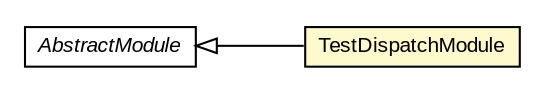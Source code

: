 #!/usr/local/bin/dot
#
# Class diagram 
# Generated by UMLGraph version R5_6-24-gf6e263 (http://www.umlgraph.org/)
#

digraph G {
	edge [fontname="arial",fontsize=10,labelfontname="arial",labelfontsize=10];
	node [fontname="arial",fontsize=10,shape=plaintext];
	nodesep=0.25;
	ranksep=0.5;
	rankdir=LR;
	// com.gwtplatform.tester.TestDispatchModule
	c511390 [label=<<table title="com.gwtplatform.tester.TestDispatchModule" border="0" cellborder="1" cellspacing="0" cellpadding="2" port="p" bgcolor="lemonChiffon" href="./TestDispatchModule.html">
		<tr><td><table border="0" cellspacing="0" cellpadding="1">
<tr><td align="center" balign="center"> TestDispatchModule </td></tr>
		</table></td></tr>
		</table>>, URL="./TestDispatchModule.html", fontname="arial", fontcolor="black", fontsize=10.0];
	//com.gwtplatform.tester.TestDispatchModule extends com.google.inject.AbstractModule
	c511966:p -> c511390:p [dir=back,arrowtail=empty];
	// com.google.inject.AbstractModule
	c511966 [label=<<table title="com.google.inject.AbstractModule" border="0" cellborder="1" cellspacing="0" cellpadding="2" port="p" href="http://google-guice.googlecode.com/svn/trunk/javadoc/com/google/inject/AbstractModule.html">
		<tr><td><table border="0" cellspacing="0" cellpadding="1">
<tr><td align="center" balign="center"><font face="arial italic"> AbstractModule </font></td></tr>
		</table></td></tr>
		</table>>, URL="http://google-guice.googlecode.com/svn/trunk/javadoc/com/google/inject/AbstractModule.html", fontname="arial", fontcolor="black", fontsize=10.0];
}

